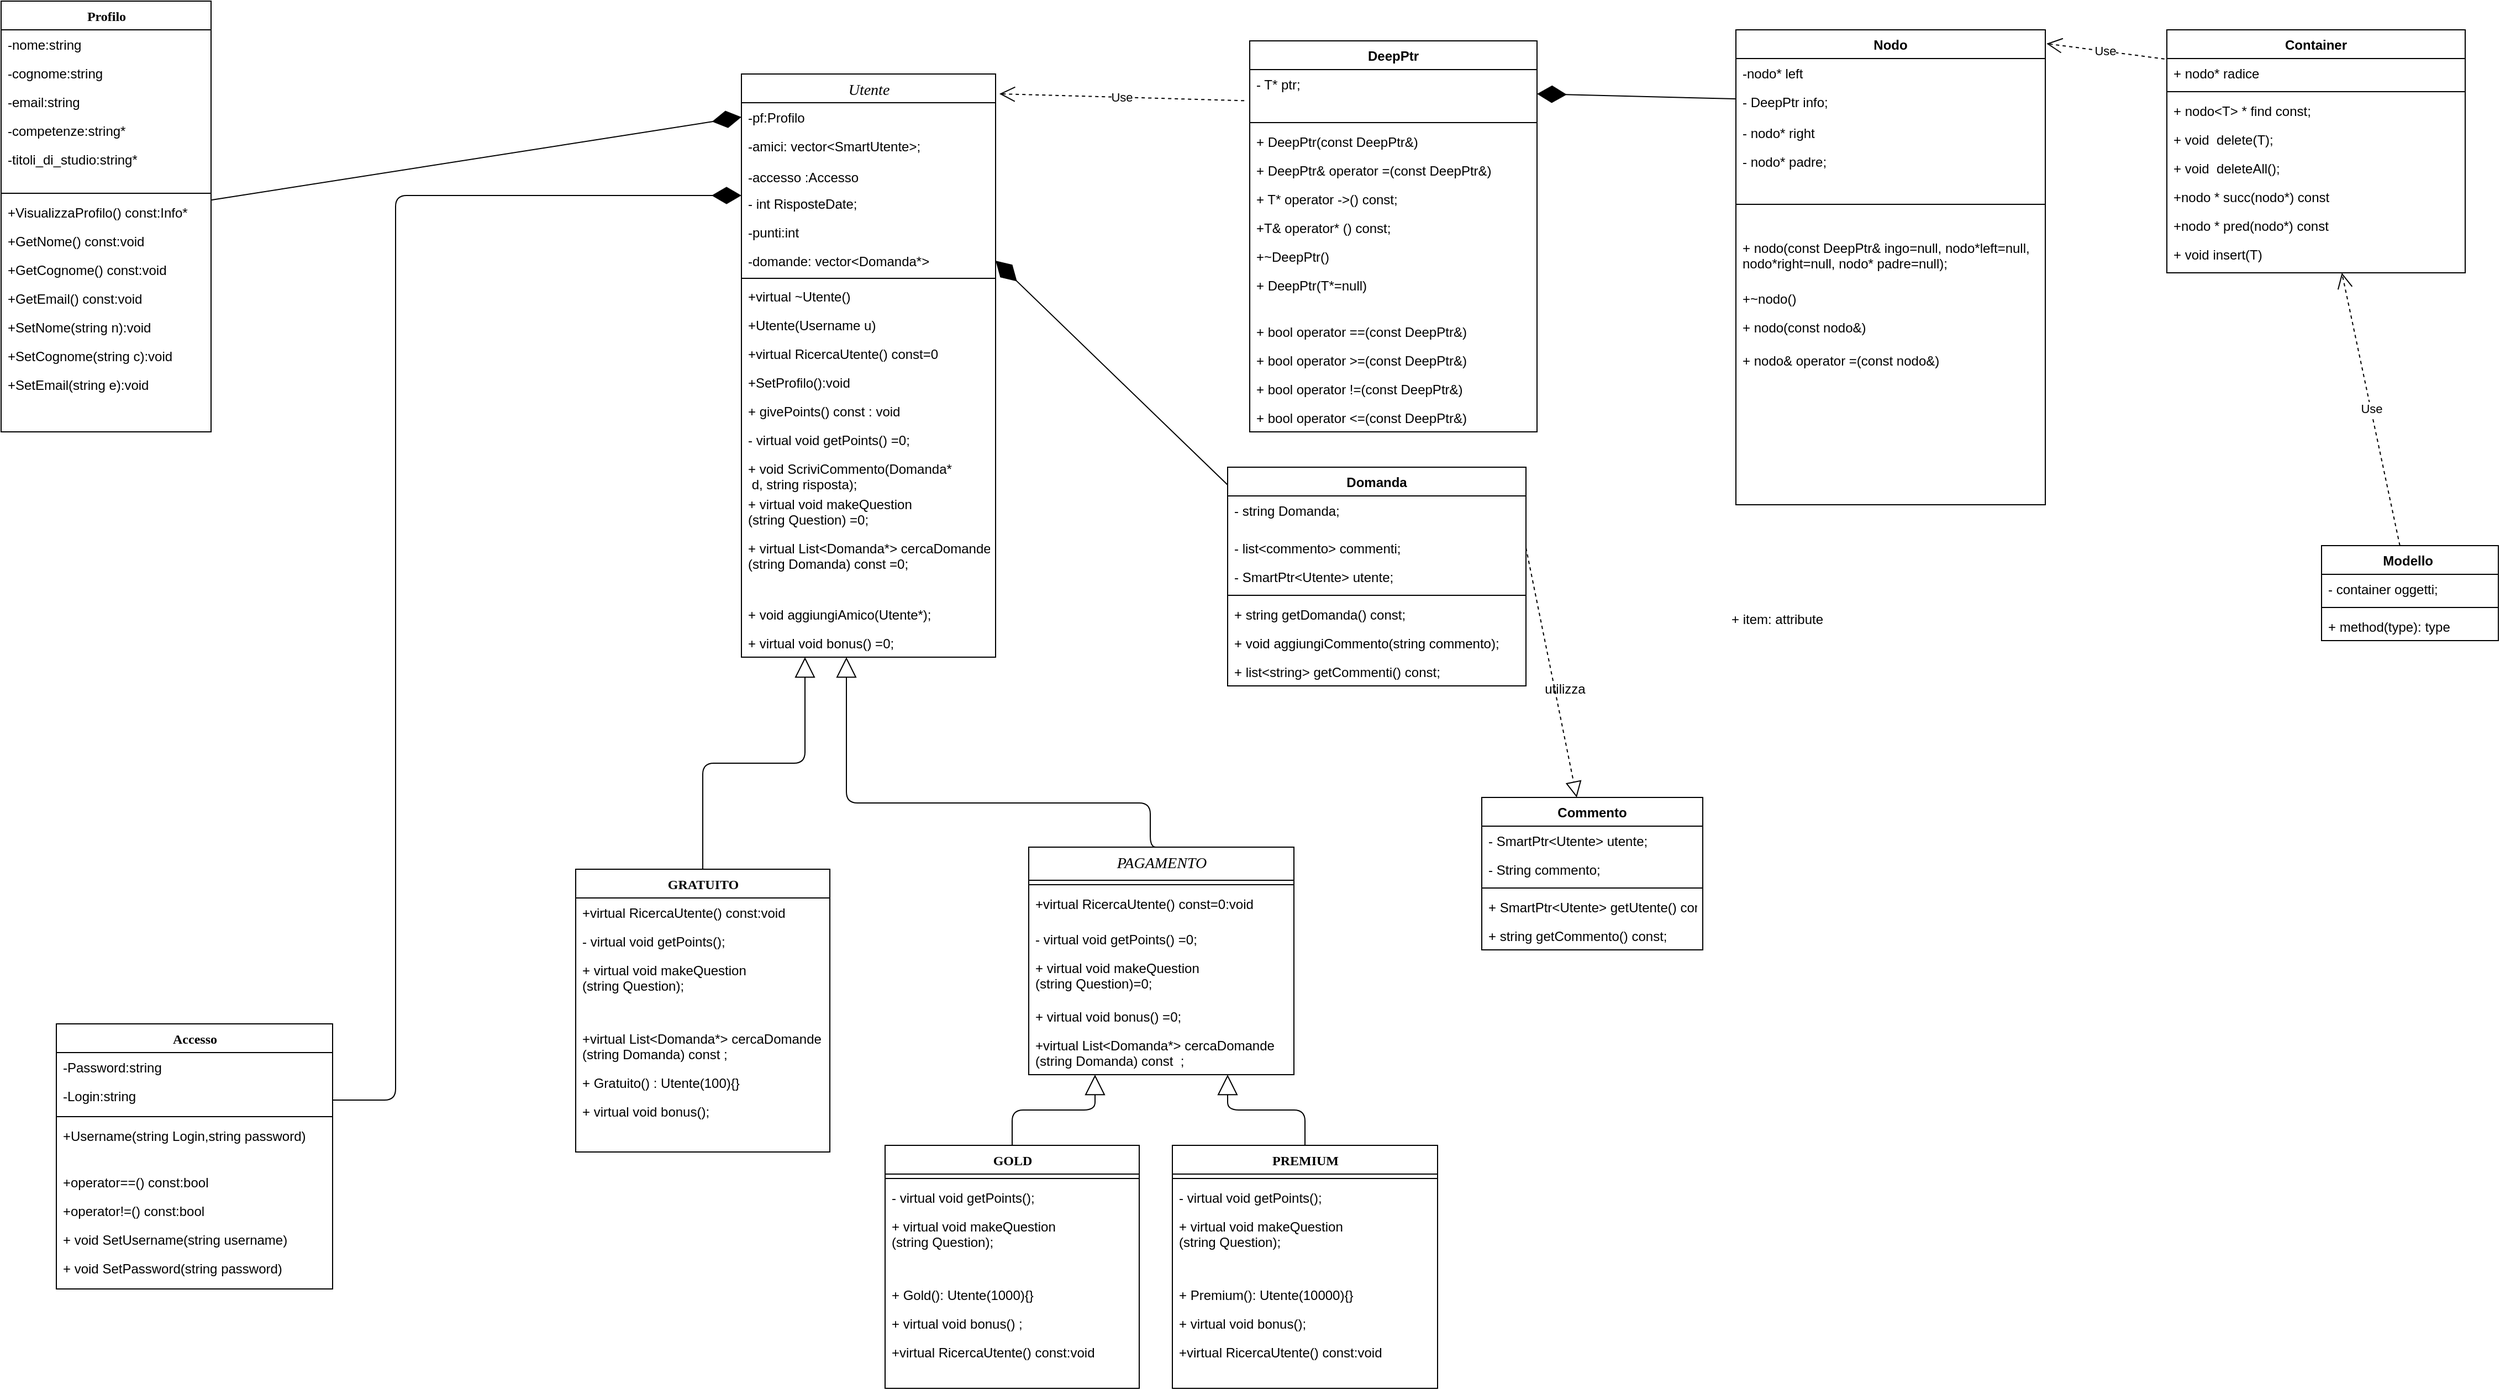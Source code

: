 <mxfile version="13.10.0" type="device"><diagram name="Page-1" id="9f46799a-70d6-7492-0946-bef42562c5a5"><mxGraphModel dx="2976" dy="1821" grid="1" gridSize="10" guides="1" tooltips="1" connect="1" arrows="1" fold="1" page="1" pageScale="1" pageWidth="1100" pageHeight="850" background="#ffffff" math="0" shadow="0"><root><mxCell id="0"/><mxCell id="1" parent="0"/><mxCell id="78961159f06e98e8-43" value="&lt;i style=&quot;font-weight: normal&quot;&gt;&lt;font style=&quot;font-size: 14px&quot;&gt;Utente&lt;/font&gt;&lt;/i&gt;" style="swimlane;html=1;fontStyle=1;align=center;verticalAlign=top;childLayout=stackLayout;horizontal=1;startSize=26;horizontalStack=0;resizeParent=1;resizeLast=0;collapsible=1;marginBottom=0;swimlaneFillColor=#ffffff;rounded=0;shadow=0;comic=0;labelBackgroundColor=none;strokeWidth=1;fillColor=none;fontFamily=Verdana;fontSize=12" parent="1" vertex="1"><mxGeometry x="440" y="50" width="230" height="528" as="geometry"><mxRectangle x="440" y="60" width="70" height="26" as="alternateBounds"/></mxGeometry></mxCell><mxCell id="78961159f06e98e8-44" value="-pf:Profilo" style="text;html=1;strokeColor=none;fillColor=none;align=left;verticalAlign=top;spacingLeft=4;spacingRight=4;whiteSpace=wrap;overflow=hidden;rotatable=0;points=[[0,0.5],[1,0.5]];portConstraint=eastwest;" parent="78961159f06e98e8-43" vertex="1"><mxGeometry y="26" width="230" height="26" as="geometry"/></mxCell><mxCell id="78961159f06e98e8-45" value="-amici: vector&amp;lt;SmartUtente&amp;gt;;" style="text;html=1;strokeColor=none;fillColor=none;align=left;verticalAlign=top;spacingLeft=4;spacingRight=4;whiteSpace=wrap;overflow=hidden;rotatable=0;points=[[0,0.5],[1,0.5]];portConstraint=eastwest;" parent="78961159f06e98e8-43" vertex="1"><mxGeometry y="52" width="230" height="28" as="geometry"/></mxCell><mxCell id="78961159f06e98e8-49" value="-accesso :Accesso" style="text;html=1;strokeColor=none;fillColor=none;align=left;verticalAlign=top;spacingLeft=4;spacingRight=4;whiteSpace=wrap;overflow=hidden;rotatable=0;points=[[0,0.5],[1,0.5]];portConstraint=eastwest;" parent="78961159f06e98e8-43" vertex="1"><mxGeometry y="80" width="230" height="24" as="geometry"/></mxCell><mxCell id="_XBUd3bwVFMLPnz5OPyf-1" value="- int RisposteDate;" style="text;strokeColor=none;fillColor=none;align=left;verticalAlign=top;spacingLeft=4;spacingRight=4;overflow=hidden;rotatable=0;points=[[0,0.5],[1,0.5]];portConstraint=eastwest;" vertex="1" parent="78961159f06e98e8-43"><mxGeometry y="104" width="230" height="26" as="geometry"/></mxCell><mxCell id="56yLz7SLn6J7k6yD0rm--25" value="-punti:int" style="text;html=1;strokeColor=none;fillColor=none;align=left;verticalAlign=top;spacingLeft=4;spacingRight=4;whiteSpace=wrap;overflow=hidden;rotatable=0;points=[[0,0.5],[1,0.5]];portConstraint=eastwest;" parent="78961159f06e98e8-43" vertex="1"><mxGeometry y="130" width="230" height="26" as="geometry"/></mxCell><mxCell id="56yLz7SLn6J7k6yD0rm--29" value="-domande: vector&lt;Domanda*&gt;" style="text;strokeColor=none;fillColor=none;align=left;verticalAlign=top;spacingLeft=4;spacingRight=4;overflow=hidden;rotatable=0;points=[[0,0.5],[1,0.5]];portConstraint=eastwest;" parent="78961159f06e98e8-43" vertex="1"><mxGeometry y="156" width="230" height="26" as="geometry"/></mxCell><mxCell id="78961159f06e98e8-51" value="" style="line;html=1;strokeWidth=1;fillColor=none;align=left;verticalAlign=middle;spacingTop=-1;spacingLeft=3;spacingRight=3;rotatable=0;labelPosition=right;points=[];portConstraint=eastwest;" parent="78961159f06e98e8-43" vertex="1"><mxGeometry y="182" width="230" height="6" as="geometry"/></mxCell><mxCell id="78961159f06e98e8-53" value="+virtual ~Utente()" style="text;html=1;strokeColor=none;fillColor=none;align=left;verticalAlign=top;spacingLeft=4;spacingRight=4;whiteSpace=wrap;overflow=hidden;rotatable=0;points=[[0,0.5],[1,0.5]];portConstraint=eastwest;" parent="78961159f06e98e8-43" vertex="1"><mxGeometry y="188" width="230" height="26" as="geometry"/></mxCell><mxCell id="78961159f06e98e8-52" value="+Utente(Username u)" style="text;html=1;strokeColor=none;fillColor=none;align=left;verticalAlign=top;spacingLeft=4;spacingRight=4;whiteSpace=wrap;overflow=hidden;rotatable=0;points=[[0,0.5],[1,0.5]];portConstraint=eastwest;" parent="78961159f06e98e8-43" vertex="1"><mxGeometry y="214" width="230" height="26" as="geometry"/></mxCell><mxCell id="v5UPgxC0R2REi918HXMx-52" value="+virtual RicercaUtente() const=0" style="text;html=1;strokeColor=none;fillColor=none;align=left;verticalAlign=top;spacingLeft=4;spacingRight=4;whiteSpace=wrap;overflow=hidden;rotatable=0;points=[[0,0.5],[1,0.5]];portConstraint=eastwest;" parent="78961159f06e98e8-43" vertex="1"><mxGeometry y="240" width="230" height="26" as="geometry"/></mxCell><mxCell id="mXq1C8fhPcUwfYQWxl5j-1" value="+SetProfilo():void" style="text;html=1;strokeColor=none;fillColor=none;align=left;verticalAlign=top;spacingLeft=4;spacingRight=4;whiteSpace=wrap;overflow=hidden;rotatable=0;points=[[0,0.5],[1,0.5]];portConstraint=eastwest;" parent="78961159f06e98e8-43" vertex="1"><mxGeometry y="266" width="230" height="26" as="geometry"/></mxCell><mxCell id="56yLz7SLn6J7k6yD0rm--30" value="+ givePoints() const : void" style="text;strokeColor=none;fillColor=none;align=left;verticalAlign=top;spacingLeft=4;spacingRight=4;overflow=hidden;rotatable=0;points=[[0,0.5],[1,0.5]];portConstraint=eastwest;" parent="78961159f06e98e8-43" vertex="1"><mxGeometry y="292" width="230" height="26" as="geometry"/></mxCell><mxCell id="56yLz7SLn6J7k6yD0rm--32" value="- virtual void getPoints() =0;" style="text;strokeColor=none;fillColor=none;align=left;verticalAlign=top;spacingLeft=4;spacingRight=4;overflow=hidden;rotatable=0;points=[[0,0.5],[1,0.5]];portConstraint=eastwest;" parent="78961159f06e98e8-43" vertex="1"><mxGeometry y="318" width="230" height="26" as="geometry"/></mxCell><mxCell id="56yLz7SLn6J7k6yD0rm--33" value="+ void ScriviCommento(Domanda*&#10; d, string risposta);" style="text;strokeColor=none;fillColor=none;align=left;verticalAlign=top;spacingLeft=4;spacingRight=4;overflow=hidden;rotatable=0;points=[[0,0.5],[1,0.5]];portConstraint=eastwest;" parent="78961159f06e98e8-43" vertex="1"><mxGeometry y="344" width="230" height="32" as="geometry"/></mxCell><mxCell id="56yLz7SLn6J7k6yD0rm--34" value="+ virtual void makeQuestion&#10;(string Question) =0;" style="text;strokeColor=none;fillColor=none;align=left;verticalAlign=top;spacingLeft=4;spacingRight=4;overflow=hidden;rotatable=0;points=[[0,0.5],[1,0.5]];portConstraint=eastwest;" parent="78961159f06e98e8-43" vertex="1"><mxGeometry y="376" width="230" height="40" as="geometry"/></mxCell><mxCell id="56yLz7SLn6J7k6yD0rm--35" value="+ virtual List&lt;Domanda*&gt; cercaDomande&#10;(string Domanda) const =0;" style="text;strokeColor=none;fillColor=none;align=left;verticalAlign=top;spacingLeft=4;spacingRight=4;overflow=hidden;rotatable=0;points=[[0,0.5],[1,0.5]];portConstraint=eastwest;" parent="78961159f06e98e8-43" vertex="1"><mxGeometry y="416" width="230" height="60" as="geometry"/></mxCell><mxCell id="56yLz7SLn6J7k6yD0rm--44" value="+ void aggiungiAmico(Utente*);" style="text;strokeColor=none;fillColor=none;align=left;verticalAlign=top;spacingLeft=4;spacingRight=4;overflow=hidden;rotatable=0;points=[[0,0.5],[1,0.5]];portConstraint=eastwest;" parent="78961159f06e98e8-43" vertex="1"><mxGeometry y="476" width="230" height="26" as="geometry"/></mxCell><mxCell id="GZk9eqUHCulOPam63cJb-39" value="+ virtual void bonus() =0;" style="text;strokeColor=none;fillColor=none;align=left;verticalAlign=top;spacingLeft=4;spacingRight=4;overflow=hidden;rotatable=0;points=[[0,0.5],[1,0.5]];portConstraint=eastwest;" parent="78961159f06e98e8-43" vertex="1"><mxGeometry y="502" width="230" height="26" as="geometry"/></mxCell><mxCell id="78961159f06e98e8-82" value="GRATUITO" style="swimlane;html=1;fontStyle=1;align=center;verticalAlign=top;childLayout=stackLayout;horizontal=1;startSize=26;horizontalStack=0;resizeParent=1;resizeLast=0;collapsible=1;marginBottom=0;swimlaneFillColor=#ffffff;rounded=0;shadow=0;comic=0;labelBackgroundColor=none;strokeWidth=1;fillColor=none;fontFamily=Verdana;fontSize=12" parent="1" vertex="1"><mxGeometry x="290" y="770" width="230" height="256" as="geometry"/></mxCell><mxCell id="v5UPgxC0R2REi918HXMx-55" value="+virtual RicercaUtente() const:void" style="text;html=1;strokeColor=none;fillColor=none;align=left;verticalAlign=top;spacingLeft=4;spacingRight=4;whiteSpace=wrap;overflow=hidden;rotatable=0;points=[[0,0.5],[1,0.5]];portConstraint=eastwest;" parent="78961159f06e98e8-82" vertex="1"><mxGeometry y="26" width="230" height="26" as="geometry"/></mxCell><mxCell id="56yLz7SLn6J7k6yD0rm--36" value="- virtual void getPoints();" style="text;strokeColor=none;fillColor=none;align=left;verticalAlign=top;spacingLeft=4;spacingRight=4;overflow=hidden;rotatable=0;points=[[0,0.5],[1,0.5]];portConstraint=eastwest;" parent="78961159f06e98e8-82" vertex="1"><mxGeometry y="52" width="230" height="26" as="geometry"/></mxCell><mxCell id="56yLz7SLn6J7k6yD0rm--37" value="+ virtual void makeQuestion&#10;(string Question);" style="text;strokeColor=none;fillColor=none;align=left;verticalAlign=top;spacingLeft=4;spacingRight=4;overflow=hidden;rotatable=0;points=[[0,0.5],[1,0.5]];portConstraint=eastwest;" parent="78961159f06e98e8-82" vertex="1"><mxGeometry y="78" width="230" height="62" as="geometry"/></mxCell><mxCell id="56yLz7SLn6J7k6yD0rm--38" value="+virtual List&lt;Domanda*&gt; cercaDomande&#10;(string Domanda) const ;" style="text;strokeColor=none;fillColor=none;align=left;verticalAlign=top;spacingLeft=4;spacingRight=4;overflow=hidden;rotatable=0;points=[[0,0.5],[1,0.5]];portConstraint=eastwest;" parent="78961159f06e98e8-82" vertex="1"><mxGeometry y="140" width="230" height="40" as="geometry"/></mxCell><mxCell id="56yLz7SLn6J7k6yD0rm--45" value="+ Gratuito() : Utente(100){}" style="text;strokeColor=none;fillColor=none;align=left;verticalAlign=top;spacingLeft=4;spacingRight=4;overflow=hidden;rotatable=0;points=[[0,0.5],[1,0.5]];portConstraint=eastwest;" parent="78961159f06e98e8-82" vertex="1"><mxGeometry y="180" width="230" height="26" as="geometry"/></mxCell><mxCell id="GZk9eqUHCulOPam63cJb-40" value="+ virtual void bonus();" style="text;strokeColor=none;fillColor=none;align=left;verticalAlign=top;spacingLeft=4;spacingRight=4;overflow=hidden;rotatable=0;points=[[0,0.5],[1,0.5]];portConstraint=eastwest;" parent="78961159f06e98e8-82" vertex="1"><mxGeometry y="206" width="230" height="26" as="geometry"/></mxCell><mxCell id="78961159f06e98e8-126" style="edgeStyle=orthogonalEdgeStyle;html=1;labelBackgroundColor=none;startFill=0;startSize=8;endArrow=block;endFill=0;endSize=16;fontFamily=Verdana;fontSize=12;exitX=0.5;exitY=0;exitDx=0;exitDy=0;" parent="1" source="78961159f06e98e8-108" target="78961159f06e98e8-43" edge="1"><mxGeometry relative="1" as="geometry"><Array as="points"><mxPoint x="810" y="710"/><mxPoint x="535" y="710"/></Array><mxPoint x="820" y="660" as="sourcePoint"/></mxGeometry></mxCell><mxCell id="78961159f06e98e8-108" value="&lt;span style=&quot;font-weight: normal&quot;&gt;&lt;i&gt;&lt;font style=&quot;font-size: 14px&quot;&gt;PAGAMENTO&lt;/font&gt;&lt;/i&gt;&lt;/span&gt;" style="swimlane;html=1;fontStyle=1;align=center;verticalAlign=top;childLayout=stackLayout;horizontal=1;startSize=30;horizontalStack=0;resizeParent=1;resizeLast=0;collapsible=1;marginBottom=0;swimlaneFillColor=#ffffff;rounded=0;shadow=0;comic=0;labelBackgroundColor=none;strokeWidth=1;fillColor=none;fontFamily=Verdana;fontSize=12" parent="1" vertex="1"><mxGeometry x="700" y="750" width="240" height="206" as="geometry"/></mxCell><mxCell id="78961159f06e98e8-116" value="" style="line;html=1;strokeWidth=1;fillColor=none;align=left;verticalAlign=middle;spacingTop=-1;spacingLeft=3;spacingRight=3;rotatable=0;labelPosition=right;points=[];portConstraint=eastwest;" parent="78961159f06e98e8-108" vertex="1"><mxGeometry y="30" width="240" height="8" as="geometry"/></mxCell><mxCell id="56yLz7SLn6J7k6yD0rm--50" value="+virtual RicercaUtente() const=0:void&amp;nbsp;" style="text;html=1;strokeColor=none;fillColor=none;align=left;verticalAlign=top;spacingLeft=4;spacingRight=4;whiteSpace=wrap;overflow=hidden;rotatable=0;points=[[0,0.5],[1,0.5]];portConstraint=eastwest;" parent="78961159f06e98e8-108" vertex="1"><mxGeometry y="38" width="240" height="32" as="geometry"/></mxCell><mxCell id="56yLz7SLn6J7k6yD0rm--51" value="- virtual void getPoints() =0;" style="text;strokeColor=none;fillColor=none;align=left;verticalAlign=top;spacingLeft=4;spacingRight=4;overflow=hidden;rotatable=0;points=[[0,0.5],[1,0.5]];portConstraint=eastwest;" parent="78961159f06e98e8-108" vertex="1"><mxGeometry y="70" width="240" height="26" as="geometry"/></mxCell><mxCell id="56yLz7SLn6J7k6yD0rm--52" value="+ virtual void makeQuestion&#10;(string Question)=0;" style="text;strokeColor=none;fillColor=none;align=left;verticalAlign=top;spacingLeft=4;spacingRight=4;overflow=hidden;rotatable=0;points=[[0,0.5],[1,0.5]];portConstraint=eastwest;" parent="78961159f06e98e8-108" vertex="1"><mxGeometry y="96" width="240" height="44" as="geometry"/></mxCell><mxCell id="GZk9eqUHCulOPam63cJb-41" value="+ virtual void bonus() =0;" style="text;strokeColor=none;fillColor=none;align=left;verticalAlign=top;spacingLeft=4;spacingRight=4;overflow=hidden;rotatable=0;points=[[0,0.5],[1,0.5]];portConstraint=eastwest;" parent="78961159f06e98e8-108" vertex="1"><mxGeometry y="140" width="240" height="26" as="geometry"/></mxCell><mxCell id="_XBUd3bwVFMLPnz5OPyf-2" value="+virtual List&lt;Domanda*&gt; cercaDomande&#10;(string Domanda) const  ;" style="text;strokeColor=none;fillColor=none;align=left;verticalAlign=top;spacingLeft=4;spacingRight=4;overflow=hidden;rotatable=0;points=[[0,0.5],[1,0.5]];portConstraint=eastwest;" vertex="1" parent="78961159f06e98e8-108"><mxGeometry y="166" width="240" height="40" as="geometry"/></mxCell><mxCell id="v5UPgxC0R2REi918HXMx-1" value="PREMIUM" style="swimlane;html=1;fontStyle=1;align=center;verticalAlign=top;childLayout=stackLayout;horizontal=1;startSize=26;horizontalStack=0;resizeParent=1;resizeLast=0;collapsible=1;marginBottom=0;swimlaneFillColor=#ffffff;rounded=0;shadow=0;comic=0;labelBackgroundColor=none;strokeWidth=1;fillColor=none;fontFamily=Verdana;fontSize=12" parent="1" vertex="1"><mxGeometry x="830" y="1020" width="240" height="220" as="geometry"/></mxCell><mxCell id="v5UPgxC0R2REi918HXMx-4" value="" style="line;html=1;strokeWidth=1;fillColor=none;align=left;verticalAlign=middle;spacingTop=-1;spacingLeft=3;spacingRight=3;rotatable=0;labelPosition=right;points=[];portConstraint=eastwest;" parent="v5UPgxC0R2REi918HXMx-1" vertex="1"><mxGeometry y="26" width="240" height="8" as="geometry"/></mxCell><mxCell id="56yLz7SLn6J7k6yD0rm--41" value="- virtual void getPoints();" style="text;strokeColor=none;fillColor=none;align=left;verticalAlign=top;spacingLeft=4;spacingRight=4;overflow=hidden;rotatable=0;points=[[0,0.5],[1,0.5]];portConstraint=eastwest;" parent="v5UPgxC0R2REi918HXMx-1" vertex="1"><mxGeometry y="34" width="240" height="26" as="geometry"/></mxCell><mxCell id="56yLz7SLn6J7k6yD0rm--43" value="+ virtual void makeQuestion&#10;(string Question);" style="text;strokeColor=none;fillColor=none;align=left;verticalAlign=top;spacingLeft=4;spacingRight=4;overflow=hidden;rotatable=0;points=[[0,0.5],[1,0.5]];portConstraint=eastwest;" parent="v5UPgxC0R2REi918HXMx-1" vertex="1"><mxGeometry y="60" width="240" height="62" as="geometry"/></mxCell><mxCell id="56yLz7SLn6J7k6yD0rm--47" value="+ Premium(): Utente(10000){}" style="text;strokeColor=none;fillColor=none;align=left;verticalAlign=top;spacingLeft=4;spacingRight=4;overflow=hidden;rotatable=0;points=[[0,0.5],[1,0.5]];portConstraint=eastwest;" parent="v5UPgxC0R2REi918HXMx-1" vertex="1"><mxGeometry y="122" width="240" height="26" as="geometry"/></mxCell><mxCell id="GZk9eqUHCulOPam63cJb-43" value="+ virtual void bonus();" style="text;strokeColor=none;fillColor=none;align=left;verticalAlign=top;spacingLeft=4;spacingRight=4;overflow=hidden;rotatable=0;points=[[0,0.5],[1,0.5]];portConstraint=eastwest;" parent="v5UPgxC0R2REi918HXMx-1" vertex="1"><mxGeometry y="148" width="240" height="26" as="geometry"/></mxCell><mxCell id="_XBUd3bwVFMLPnz5OPyf-20" value="+virtual RicercaUtente() const:void&amp;nbsp;" style="text;html=1;strokeColor=none;fillColor=none;align=left;verticalAlign=top;spacingLeft=4;spacingRight=4;whiteSpace=wrap;overflow=hidden;rotatable=0;points=[[0,0.5],[1,0.5]];portConstraint=eastwest;" vertex="1" parent="v5UPgxC0R2REi918HXMx-1"><mxGeometry y="174" width="240" height="32" as="geometry"/></mxCell><mxCell id="v5UPgxC0R2REi918HXMx-7" value="GOLD" style="swimlane;html=1;fontStyle=1;align=center;verticalAlign=top;childLayout=stackLayout;horizontal=1;startSize=26;horizontalStack=0;resizeParent=1;resizeLast=0;collapsible=1;marginBottom=0;swimlaneFillColor=#ffffff;rounded=0;shadow=0;comic=0;labelBackgroundColor=none;strokeWidth=1;fillColor=none;fontFamily=Verdana;fontSize=12" parent="1" vertex="1"><mxGeometry x="570" y="1020" width="230" height="220" as="geometry"/></mxCell><mxCell id="v5UPgxC0R2REi918HXMx-10" value="" style="line;html=1;strokeWidth=1;fillColor=none;align=left;verticalAlign=middle;spacingTop=-1;spacingLeft=3;spacingRight=3;rotatable=0;labelPosition=right;points=[];portConstraint=eastwest;" parent="v5UPgxC0R2REi918HXMx-7" vertex="1"><mxGeometry y="26" width="230" height="8" as="geometry"/></mxCell><mxCell id="56yLz7SLn6J7k6yD0rm--40" value="- virtual void getPoints();" style="text;strokeColor=none;fillColor=none;align=left;verticalAlign=top;spacingLeft=4;spacingRight=4;overflow=hidden;rotatable=0;points=[[0,0.5],[1,0.5]];portConstraint=eastwest;" parent="v5UPgxC0R2REi918HXMx-7" vertex="1"><mxGeometry y="34" width="230" height="26" as="geometry"/></mxCell><mxCell id="56yLz7SLn6J7k6yD0rm--42" value="+ virtual void makeQuestion&#10;(string Question);" style="text;strokeColor=none;fillColor=none;align=left;verticalAlign=top;spacingLeft=4;spacingRight=4;overflow=hidden;rotatable=0;points=[[0,0.5],[1,0.5]];portConstraint=eastwest;" parent="v5UPgxC0R2REi918HXMx-7" vertex="1"><mxGeometry y="60" width="230" height="62" as="geometry"/></mxCell><mxCell id="56yLz7SLn6J7k6yD0rm--46" value="+ Gold(): Utente(1000){}" style="text;strokeColor=none;fillColor=none;align=left;verticalAlign=top;spacingLeft=4;spacingRight=4;overflow=hidden;rotatable=0;points=[[0,0.5],[1,0.5]];portConstraint=eastwest;" parent="v5UPgxC0R2REi918HXMx-7" vertex="1"><mxGeometry y="122" width="230" height="26" as="geometry"/></mxCell><mxCell id="GZk9eqUHCulOPam63cJb-42" value="+ virtual void bonus() ;" style="text;strokeColor=none;fillColor=none;align=left;verticalAlign=top;spacingLeft=4;spacingRight=4;overflow=hidden;rotatable=0;points=[[0,0.5],[1,0.5]];portConstraint=eastwest;" parent="v5UPgxC0R2REi918HXMx-7" vertex="1"><mxGeometry y="148" width="230" height="26" as="geometry"/></mxCell><mxCell id="_XBUd3bwVFMLPnz5OPyf-19" value="+virtual RicercaUtente() const:void&amp;nbsp;" style="text;html=1;strokeColor=none;fillColor=none;align=left;verticalAlign=top;spacingLeft=4;spacingRight=4;whiteSpace=wrap;overflow=hidden;rotatable=0;points=[[0,0.5],[1,0.5]];portConstraint=eastwest;" vertex="1" parent="v5UPgxC0R2REi918HXMx-7"><mxGeometry y="174" width="230" height="32" as="geometry"/></mxCell><mxCell id="v5UPgxC0R2REi918HXMx-13" value="" style="endArrow=block;endSize=16;endFill=0;html=1;entryX=0.75;entryY=1;entryDx=0;entryDy=0;exitX=0.5;exitY=0;exitDx=0;exitDy=0;edgeStyle=orthogonalEdgeStyle;" parent="1" source="v5UPgxC0R2REi918HXMx-1" target="78961159f06e98e8-108" edge="1"><mxGeometry width="160" relative="1" as="geometry"><mxPoint x="580" y="670" as="sourcePoint"/><mxPoint x="740" y="670" as="targetPoint"/></mxGeometry></mxCell><mxCell id="v5UPgxC0R2REi918HXMx-14" value="" style="endArrow=block;endSize=16;endFill=0;html=1;exitX=0.5;exitY=0;exitDx=0;exitDy=0;entryX=0.25;entryY=1;entryDx=0;entryDy=0;edgeStyle=orthogonalEdgeStyle;" parent="1" source="v5UPgxC0R2REi918HXMx-7" target="78961159f06e98e8-108" edge="1"><mxGeometry width="160" relative="1" as="geometry"><mxPoint x="530" y="780" as="sourcePoint"/><mxPoint x="690" y="780" as="targetPoint"/></mxGeometry></mxCell><mxCell id="v5UPgxC0R2REi918HXMx-19" value="" style="endArrow=diamondThin;endFill=1;endSize=24;html=1;entryX=0;entryY=0.5;entryDx=0;entryDy=0;" parent="1" target="78961159f06e98e8-44" edge="1" source="v5UPgxC0R2REi918HXMx-34"><mxGeometry width="160" relative="1" as="geometry"><mxPoint x="20" y="99" as="sourcePoint"/><mxPoint x="420" y="100" as="targetPoint"/></mxGeometry></mxCell><mxCell id="v5UPgxC0R2REi918HXMx-20" value="Accesso" style="swimlane;html=1;fontStyle=1;align=center;verticalAlign=top;childLayout=stackLayout;horizontal=1;startSize=26;horizontalStack=0;resizeParent=1;resizeLast=0;collapsible=1;marginBottom=0;swimlaneFillColor=#ffffff;rounded=0;shadow=0;comic=0;labelBackgroundColor=none;strokeWidth=1;fillColor=none;fontFamily=Verdana;fontSize=12" parent="1" vertex="1"><mxGeometry x="-180" y="910" width="250" height="240" as="geometry"/></mxCell><mxCell id="GZk9eqUHCulOPam63cJb-35" value="-Password:string" style="text;strokeColor=none;fillColor=none;align=left;verticalAlign=top;spacingLeft=4;spacingRight=4;overflow=hidden;rotatable=0;points=[[0,0.5],[1,0.5]];portConstraint=eastwest;" parent="v5UPgxC0R2REi918HXMx-20" vertex="1"><mxGeometry y="26" width="250" height="26" as="geometry"/></mxCell><mxCell id="v5UPgxC0R2REi918HXMx-21" value="-Login:string" style="text;html=1;strokeColor=none;fillColor=none;align=left;verticalAlign=top;spacingLeft=4;spacingRight=4;whiteSpace=wrap;overflow=hidden;rotatable=0;points=[[0,0.5],[1,0.5]];portConstraint=eastwest;" parent="v5UPgxC0R2REi918HXMx-20" vertex="1"><mxGeometry y="52" width="250" height="28" as="geometry"/></mxCell><mxCell id="v5UPgxC0R2REi918HXMx-24" value="" style="line;html=1;strokeWidth=1;fillColor=none;align=left;verticalAlign=middle;spacingTop=-1;spacingLeft=3;spacingRight=3;rotatable=0;labelPosition=right;points=[];portConstraint=eastwest;" parent="v5UPgxC0R2REi918HXMx-20" vertex="1"><mxGeometry y="80" width="250" height="8" as="geometry"/></mxCell><mxCell id="v5UPgxC0R2REi918HXMx-25" value="+Username(string Login,string password)" style="text;html=1;strokeColor=none;fillColor=none;align=left;verticalAlign=top;spacingLeft=4;spacingRight=4;whiteSpace=wrap;overflow=hidden;rotatable=0;points=[[0,0.5],[1,0.5]];portConstraint=eastwest;" parent="v5UPgxC0R2REi918HXMx-20" vertex="1"><mxGeometry y="88" width="250" height="42" as="geometry"/></mxCell><mxCell id="sVwfXMxKjgZvQV13MR9O-2" value="+operator==() const:bool" style="text;html=1;strokeColor=none;fillColor=none;align=left;verticalAlign=top;spacingLeft=4;spacingRight=4;whiteSpace=wrap;overflow=hidden;rotatable=0;points=[[0,0.5],[1,0.5]];portConstraint=eastwest;" parent="v5UPgxC0R2REi918HXMx-20" vertex="1"><mxGeometry y="130" width="250" height="26" as="geometry"/></mxCell><mxCell id="sVwfXMxKjgZvQV13MR9O-3" value="+operator!=() const:bool" style="text;html=1;strokeColor=none;fillColor=none;align=left;verticalAlign=top;spacingLeft=4;spacingRight=4;whiteSpace=wrap;overflow=hidden;rotatable=0;points=[[0,0.5],[1,0.5]];portConstraint=eastwest;" parent="v5UPgxC0R2REi918HXMx-20" vertex="1"><mxGeometry y="156" width="250" height="26" as="geometry"/></mxCell><mxCell id="GZk9eqUHCulOPam63cJb-36" value="+ void SetUsername(string username)" style="text;strokeColor=none;fillColor=none;align=left;verticalAlign=top;spacingLeft=4;spacingRight=4;overflow=hidden;rotatable=0;points=[[0,0.5],[1,0.5]];portConstraint=eastwest;" parent="v5UPgxC0R2REi918HXMx-20" vertex="1"><mxGeometry y="182" width="250" height="26" as="geometry"/></mxCell><mxCell id="GZk9eqUHCulOPam63cJb-37" value="+ void SetPassword(string password)" style="text;strokeColor=none;fillColor=none;align=left;verticalAlign=top;spacingLeft=4;spacingRight=4;overflow=hidden;rotatable=0;points=[[0,0.5],[1,0.5]];portConstraint=eastwest;" parent="v5UPgxC0R2REi918HXMx-20" vertex="1"><mxGeometry y="208" width="250" height="26" as="geometry"/></mxCell><mxCell id="v5UPgxC0R2REi918HXMx-34" value="Profilo" style="swimlane;html=1;fontStyle=1;align=center;verticalAlign=top;childLayout=stackLayout;horizontal=1;startSize=26;horizontalStack=0;resizeParent=1;resizeLast=0;collapsible=1;marginBottom=0;swimlaneFillColor=#ffffff;rounded=0;shadow=0;comic=0;labelBackgroundColor=none;strokeWidth=1;fillColor=none;fontFamily=Verdana;fontSize=12" parent="1" vertex="1"><mxGeometry x="-230" y="-16" width="190" height="390" as="geometry"/></mxCell><mxCell id="v5UPgxC0R2REi918HXMx-43" value="-nome:string" style="text;html=1;strokeColor=none;fillColor=none;align=left;verticalAlign=top;spacingLeft=4;spacingRight=4;whiteSpace=wrap;overflow=hidden;rotatable=0;points=[[0,0.5],[1,0.5]];portConstraint=eastwest;" parent="v5UPgxC0R2REi918HXMx-34" vertex="1"><mxGeometry y="26" width="190" height="26" as="geometry"/></mxCell><mxCell id="v5UPgxC0R2REi918HXMx-59" value="-cognome:string" style="text;html=1;strokeColor=none;fillColor=none;align=left;verticalAlign=top;spacingLeft=4;spacingRight=4;whiteSpace=wrap;overflow=hidden;rotatable=0;points=[[0,0.5],[1,0.5]];portConstraint=eastwest;" parent="v5UPgxC0R2REi918HXMx-34" vertex="1"><mxGeometry y="52" width="190" height="26" as="geometry"/></mxCell><mxCell id="v5UPgxC0R2REi918HXMx-60" value="-email:string" style="text;html=1;strokeColor=none;fillColor=none;align=left;verticalAlign=top;spacingLeft=4;spacingRight=4;whiteSpace=wrap;overflow=hidden;rotatable=0;points=[[0,0.5],[1,0.5]];portConstraint=eastwest;" parent="v5UPgxC0R2REi918HXMx-34" vertex="1"><mxGeometry y="78" width="190" height="26" as="geometry"/></mxCell><mxCell id="v5UPgxC0R2REi918HXMx-71" value="-competenze:string*" style="text;html=1;strokeColor=none;fillColor=none;align=left;verticalAlign=top;spacingLeft=4;spacingRight=4;whiteSpace=wrap;overflow=hidden;rotatable=0;points=[[0,0.5],[1,0.5]];portConstraint=eastwest;" parent="v5UPgxC0R2REi918HXMx-34" vertex="1"><mxGeometry y="104" width="190" height="26" as="geometry"/></mxCell><mxCell id="v5UPgxC0R2REi918HXMx-61" value="-titoli_di_studio:string*" style="text;html=1;strokeColor=none;fillColor=none;align=left;verticalAlign=top;spacingLeft=4;spacingRight=4;whiteSpace=wrap;overflow=hidden;rotatable=0;points=[[0,0.5],[1,0.5]];portConstraint=eastwest;" parent="v5UPgxC0R2REi918HXMx-34" vertex="1"><mxGeometry y="130" width="190" height="40" as="geometry"/></mxCell><mxCell id="v5UPgxC0R2REi918HXMx-53" value="" style="line;html=1;strokeWidth=1;fillColor=none;align=left;verticalAlign=middle;spacingTop=-1;spacingLeft=3;spacingRight=3;rotatable=0;labelPosition=right;points=[];portConstraint=eastwest;" parent="v5UPgxC0R2REi918HXMx-34" vertex="1"><mxGeometry y="170" width="190" height="8" as="geometry"/></mxCell><mxCell id="v5UPgxC0R2REi918HXMx-51" value="+VisualizzaProfilo() const:Info*" style="text;html=1;strokeColor=none;fillColor=none;align=left;verticalAlign=top;spacingLeft=4;spacingRight=4;whiteSpace=wrap;overflow=hidden;rotatable=0;points=[[0,0.5],[1,0.5]];portConstraint=eastwest;" parent="v5UPgxC0R2REi918HXMx-34" vertex="1"><mxGeometry y="178" width="190" height="26" as="geometry"/></mxCell><mxCell id="v5UPgxC0R2REi918HXMx-65" value="+GetNome() const:void&amp;nbsp;" style="text;html=1;strokeColor=none;fillColor=none;align=left;verticalAlign=top;spacingLeft=4;spacingRight=4;whiteSpace=wrap;overflow=hidden;rotatable=0;points=[[0,0.5],[1,0.5]];portConstraint=eastwest;" parent="v5UPgxC0R2REi918HXMx-34" vertex="1"><mxGeometry y="204" width="190" height="26" as="geometry"/></mxCell><mxCell id="v5UPgxC0R2REi918HXMx-69" value="+GetCognome() const:void" style="text;html=1;strokeColor=none;fillColor=none;align=left;verticalAlign=top;spacingLeft=4;spacingRight=4;whiteSpace=wrap;overflow=hidden;rotatable=0;points=[[0,0.5],[1,0.5]];portConstraint=eastwest;" parent="v5UPgxC0R2REi918HXMx-34" vertex="1"><mxGeometry y="230" width="190" height="26" as="geometry"/></mxCell><mxCell id="v5UPgxC0R2REi918HXMx-70" value="+GetEmail() const:void" style="text;html=1;strokeColor=none;fillColor=none;align=left;verticalAlign=top;spacingLeft=4;spacingRight=4;whiteSpace=wrap;overflow=hidden;rotatable=0;points=[[0,0.5],[1,0.5]];portConstraint=eastwest;" parent="v5UPgxC0R2REi918HXMx-34" vertex="1"><mxGeometry y="256" width="190" height="26" as="geometry"/></mxCell><mxCell id="sVwfXMxKjgZvQV13MR9O-5" value="+SetNome(string n):void" style="text;html=1;strokeColor=none;fillColor=none;align=left;verticalAlign=top;spacingLeft=4;spacingRight=4;whiteSpace=wrap;overflow=hidden;rotatable=0;points=[[0,0.5],[1,0.5]];portConstraint=eastwest;" parent="v5UPgxC0R2REi918HXMx-34" vertex="1"><mxGeometry y="282" width="190" height="26" as="geometry"/></mxCell><mxCell id="sVwfXMxKjgZvQV13MR9O-6" value="+SetCognome(string c):void" style="text;html=1;strokeColor=none;fillColor=none;align=left;verticalAlign=top;spacingLeft=4;spacingRight=4;whiteSpace=wrap;overflow=hidden;rotatable=0;points=[[0,0.5],[1,0.5]];portConstraint=eastwest;" parent="v5UPgxC0R2REi918HXMx-34" vertex="1"><mxGeometry y="308" width="190" height="26" as="geometry"/></mxCell><mxCell id="sVwfXMxKjgZvQV13MR9O-7" value="+SetEmail(string e):void" style="text;html=1;strokeColor=none;fillColor=none;align=left;verticalAlign=top;spacingLeft=4;spacingRight=4;whiteSpace=wrap;overflow=hidden;rotatable=0;points=[[0,0.5],[1,0.5]];portConstraint=eastwest;" parent="v5UPgxC0R2REi918HXMx-34" vertex="1"><mxGeometry y="334" width="190" height="26" as="geometry"/></mxCell><mxCell id="mXq1C8fhPcUwfYQWxl5j-4" value="" style="endArrow=block;endSize=16;endFill=0;html=1;entryX=0.25;entryY=1;entryDx=0;entryDy=0;exitX=0.5;exitY=0;exitDx=0;exitDy=0;edgeStyle=orthogonalEdgeStyle;" parent="1" source="78961159f06e98e8-82" target="78961159f06e98e8-43" edge="1"><mxGeometry width="160" relative="1" as="geometry"><mxPoint x="280" y="420" as="sourcePoint"/><mxPoint x="440" y="420" as="targetPoint"/></mxGeometry></mxCell><mxCell id="56yLz7SLn6J7k6yD0rm--27" value="" style="endArrow=diamondThin;endFill=1;endSize=24;html=1;edgeStyle=orthogonalEdgeStyle;" parent="1" source="v5UPgxC0R2REi918HXMx-20" edge="1"><mxGeometry width="160" relative="1" as="geometry"><mxPoint x="31.94" y="717.038" as="sourcePoint"/><mxPoint x="440" y="160" as="targetPoint"/><Array as="points"><mxPoint x="127" y="979"/><mxPoint x="127" y="160"/></Array></mxGeometry></mxCell><mxCell id="GZk9eqUHCulOPam63cJb-1" value="DeepPtr" style="swimlane;fontStyle=1;align=center;verticalAlign=top;childLayout=stackLayout;horizontal=1;startSize=26;horizontalStack=0;resizeParent=1;resizeParentMax=0;resizeLast=0;collapsible=1;marginBottom=0;" parent="1" vertex="1"><mxGeometry x="900" y="20" width="260" height="354" as="geometry"/></mxCell><mxCell id="GZk9eqUHCulOPam63cJb-2" value="- T* ptr;" style="text;strokeColor=none;fillColor=none;align=left;verticalAlign=top;spacingLeft=4;spacingRight=4;overflow=hidden;rotatable=0;points=[[0,0.5],[1,0.5]];portConstraint=eastwest;" parent="GZk9eqUHCulOPam63cJb-1" vertex="1"><mxGeometry y="26" width="260" height="44" as="geometry"/></mxCell><mxCell id="GZk9eqUHCulOPam63cJb-3" value="" style="line;strokeWidth=1;fillColor=none;align=left;verticalAlign=middle;spacingTop=-1;spacingLeft=3;spacingRight=3;rotatable=0;labelPosition=right;points=[];portConstraint=eastwest;" parent="GZk9eqUHCulOPam63cJb-1" vertex="1"><mxGeometry y="70" width="260" height="8" as="geometry"/></mxCell><mxCell id="GZk9eqUHCulOPam63cJb-6" value="+ DeepPtr(const DeepPtr&amp;)" style="text;strokeColor=none;fillColor=none;align=left;verticalAlign=top;spacingLeft=4;spacingRight=4;overflow=hidden;rotatable=0;points=[[0,0.5],[1,0.5]];portConstraint=eastwest;" parent="GZk9eqUHCulOPam63cJb-1" vertex="1"><mxGeometry y="78" width="260" height="26" as="geometry"/></mxCell><mxCell id="GZk9eqUHCulOPam63cJb-7" value="+ DeepPtr&amp; operator =(const DeepPtr&amp;)" style="text;strokeColor=none;fillColor=none;align=left;verticalAlign=top;spacingLeft=4;spacingRight=4;overflow=hidden;rotatable=0;points=[[0,0.5],[1,0.5]];portConstraint=eastwest;" parent="GZk9eqUHCulOPam63cJb-1" vertex="1"><mxGeometry y="104" width="260" height="26" as="geometry"/></mxCell><mxCell id="GZk9eqUHCulOPam63cJb-8" value="+ T* operator -&gt;() const;" style="text;strokeColor=none;fillColor=none;align=left;verticalAlign=top;spacingLeft=4;spacingRight=4;overflow=hidden;rotatable=0;points=[[0,0.5],[1,0.5]];portConstraint=eastwest;" parent="GZk9eqUHCulOPam63cJb-1" vertex="1"><mxGeometry y="130" width="260" height="26" as="geometry"/></mxCell><mxCell id="GZk9eqUHCulOPam63cJb-9" value="+T&amp; operator* () const;" style="text;strokeColor=none;fillColor=none;align=left;verticalAlign=top;spacingLeft=4;spacingRight=4;overflow=hidden;rotatable=0;points=[[0,0.5],[1,0.5]];portConstraint=eastwest;" parent="GZk9eqUHCulOPam63cJb-1" vertex="1"><mxGeometry y="156" width="260" height="26" as="geometry"/></mxCell><mxCell id="GZk9eqUHCulOPam63cJb-10" value="+~DeepPtr()" style="text;strokeColor=none;fillColor=none;align=left;verticalAlign=top;spacingLeft=4;spacingRight=4;overflow=hidden;rotatable=0;points=[[0,0.5],[1,0.5]];portConstraint=eastwest;" parent="GZk9eqUHCulOPam63cJb-1" vertex="1"><mxGeometry y="182" width="260" height="26" as="geometry"/></mxCell><mxCell id="GZk9eqUHCulOPam63cJb-4" value="+ DeepPtr(T*=null)" style="text;strokeColor=none;fillColor=none;align=left;verticalAlign=top;spacingLeft=4;spacingRight=4;overflow=hidden;rotatable=0;points=[[0,0.5],[1,0.5]];portConstraint=eastwest;" parent="GZk9eqUHCulOPam63cJb-1" vertex="1"><mxGeometry y="208" width="260" height="42" as="geometry"/></mxCell><mxCell id="GZk9eqUHCulOPam63cJb-30" value="+ bool operator ==(const DeepPtr&amp;) " style="text;strokeColor=none;fillColor=none;align=left;verticalAlign=top;spacingLeft=4;spacingRight=4;overflow=hidden;rotatable=0;points=[[0,0.5],[1,0.5]];portConstraint=eastwest;" parent="GZk9eqUHCulOPam63cJb-1" vertex="1"><mxGeometry y="250" width="260" height="26" as="geometry"/></mxCell><mxCell id="GZk9eqUHCulOPam63cJb-31" value="+ bool operator &gt;=(const DeepPtr&amp;) " style="text;strokeColor=none;fillColor=none;align=left;verticalAlign=top;spacingLeft=4;spacingRight=4;overflow=hidden;rotatable=0;points=[[0,0.5],[1,0.5]];portConstraint=eastwest;" parent="GZk9eqUHCulOPam63cJb-1" vertex="1"><mxGeometry y="276" width="260" height="26" as="geometry"/></mxCell><mxCell id="GZk9eqUHCulOPam63cJb-29" value="+ bool operator !=(const DeepPtr&amp;) " style="text;strokeColor=none;fillColor=none;align=left;verticalAlign=top;spacingLeft=4;spacingRight=4;overflow=hidden;rotatable=0;points=[[0,0.5],[1,0.5]];portConstraint=eastwest;" parent="GZk9eqUHCulOPam63cJb-1" vertex="1"><mxGeometry y="302" width="260" height="26" as="geometry"/></mxCell><mxCell id="GZk9eqUHCulOPam63cJb-32" value="+ bool operator &lt;=(const DeepPtr&amp;) " style="text;strokeColor=none;fillColor=none;align=left;verticalAlign=top;spacingLeft=4;spacingRight=4;overflow=hidden;rotatable=0;points=[[0,0.5],[1,0.5]];portConstraint=eastwest;" parent="GZk9eqUHCulOPam63cJb-1" vertex="1"><mxGeometry y="328" width="260" height="26" as="geometry"/></mxCell><mxCell id="GZk9eqUHCulOPam63cJb-5" value="Use" style="endArrow=open;endSize=12;dashed=1;html=1;entryX=1.015;entryY=0.034;entryDx=0;entryDy=0;entryPerimeter=0;exitX=-0.019;exitY=0.153;exitDx=0;exitDy=0;exitPerimeter=0;" parent="1" source="GZk9eqUHCulOPam63cJb-1" target="78961159f06e98e8-43" edge="1"><mxGeometry width="160" relative="1" as="geometry"><mxPoint x="880" y="300" as="sourcePoint"/><mxPoint x="1040" y="300" as="targetPoint"/></mxGeometry></mxCell><mxCell id="GZk9eqUHCulOPam63cJb-11" value="Nodo" style="swimlane;fontStyle=1;align=center;verticalAlign=top;childLayout=stackLayout;horizontal=1;startSize=26;horizontalStack=0;resizeParent=1;resizeParentMax=0;resizeLast=0;collapsible=1;marginBottom=0;" parent="1" vertex="1"><mxGeometry x="1340" y="10" width="280" height="430" as="geometry"/></mxCell><mxCell id="GZk9eqUHCulOPam63cJb-16" value="-nodo* left" style="text;strokeColor=none;fillColor=none;align=left;verticalAlign=top;spacingLeft=4;spacingRight=4;overflow=hidden;rotatable=0;points=[[0,0.5],[1,0.5]];portConstraint=eastwest;" parent="GZk9eqUHCulOPam63cJb-11" vertex="1"><mxGeometry y="26" width="280" height="26" as="geometry"/></mxCell><mxCell id="GZk9eqUHCulOPam63cJb-12" value="- DeepPtr info;" style="text;strokeColor=none;fillColor=none;align=left;verticalAlign=top;spacingLeft=4;spacingRight=4;overflow=hidden;rotatable=0;points=[[0,0.5],[1,0.5]];portConstraint=eastwest;" parent="GZk9eqUHCulOPam63cJb-11" vertex="1"><mxGeometry y="52" width="280" height="28" as="geometry"/></mxCell><mxCell id="GZk9eqUHCulOPam63cJb-18" value="- nodo* right" style="text;strokeColor=none;fillColor=none;align=left;verticalAlign=top;spacingLeft=4;spacingRight=4;overflow=hidden;rotatable=0;points=[[0,0.5],[1,0.5]];portConstraint=eastwest;" parent="GZk9eqUHCulOPam63cJb-11" vertex="1"><mxGeometry y="80" width="280" height="26" as="geometry"/></mxCell><mxCell id="GZk9eqUHCulOPam63cJb-20" value="- nodo* padre;" style="text;strokeColor=none;fillColor=none;align=left;verticalAlign=top;spacingLeft=4;spacingRight=4;overflow=hidden;rotatable=0;points=[[0,0.5],[1,0.5]];portConstraint=eastwest;" parent="GZk9eqUHCulOPam63cJb-11" vertex="1"><mxGeometry y="106" width="280" height="26" as="geometry"/></mxCell><mxCell id="GZk9eqUHCulOPam63cJb-13" value="" style="line;strokeWidth=1;fillColor=none;align=left;verticalAlign=middle;spacingTop=-1;spacingLeft=3;spacingRight=3;rotatable=0;labelPosition=right;points=[];portConstraint=eastwest;" parent="GZk9eqUHCulOPam63cJb-11" vertex="1"><mxGeometry y="132" width="280" height="52" as="geometry"/></mxCell><mxCell id="GZk9eqUHCulOPam63cJb-14" value="+ nodo(const DeepPtr&amp; ingo=null, nodo*left=null,&#10;nodo*right=null, nodo* padre=null);" style="text;strokeColor=none;fillColor=none;align=left;verticalAlign=top;spacingLeft=4;spacingRight=4;overflow=hidden;rotatable=0;points=[[0,0.5],[1,0.5]];portConstraint=eastwest;" parent="GZk9eqUHCulOPam63cJb-11" vertex="1"><mxGeometry y="184" width="280" height="46" as="geometry"/></mxCell><mxCell id="GZk9eqUHCulOPam63cJb-24" value="+~nodo()" style="text;strokeColor=none;fillColor=none;align=left;verticalAlign=top;spacingLeft=4;spacingRight=4;overflow=hidden;rotatable=0;points=[[0,0.5],[1,0.5]];portConstraint=eastwest;" parent="GZk9eqUHCulOPam63cJb-11" vertex="1"><mxGeometry y="230" width="280" height="26" as="geometry"/></mxCell><mxCell id="GZk9eqUHCulOPam63cJb-21" value="+ nodo(const nodo&amp;)" style="text;strokeColor=none;fillColor=none;align=left;verticalAlign=top;spacingLeft=4;spacingRight=4;overflow=hidden;rotatable=0;points=[[0,0.5],[1,0.5]];portConstraint=eastwest;" parent="GZk9eqUHCulOPam63cJb-11" vertex="1"><mxGeometry y="256" width="280" height="30" as="geometry"/></mxCell><mxCell id="GZk9eqUHCulOPam63cJb-23" value="+ nodo&amp; operator =(const nodo&amp;)" style="text;strokeColor=none;fillColor=none;align=left;verticalAlign=top;spacingLeft=4;spacingRight=4;overflow=hidden;rotatable=0;points=[[0,0.5],[1,0.5]];portConstraint=eastwest;" parent="GZk9eqUHCulOPam63cJb-11" vertex="1"><mxGeometry y="286" width="280" height="144" as="geometry"/></mxCell><mxCell id="GZk9eqUHCulOPam63cJb-15" value="+ item: attribute" style="text;strokeColor=none;fillColor=none;align=left;verticalAlign=top;spacingLeft=4;spacingRight=4;overflow=hidden;rotatable=0;points=[[0,0.5],[1,0.5]];portConstraint=eastwest;" parent="1" vertex="1"><mxGeometry x="1330" y="530" width="100" height="26" as="geometry"/></mxCell><mxCell id="GZk9eqUHCulOPam63cJb-17" value="" style="endArrow=diamondThin;endFill=1;endSize=24;html=1;entryX=1;entryY=0.5;entryDx=0;entryDy=0;" parent="1" source="GZk9eqUHCulOPam63cJb-12" target="GZk9eqUHCulOPam63cJb-2" edge="1"><mxGeometry width="160" relative="1" as="geometry"><mxPoint x="1140" y="370" as="sourcePoint"/><mxPoint x="1300" y="370" as="targetPoint"/></mxGeometry></mxCell><mxCell id="GZk9eqUHCulOPam63cJb-25" value="Container" style="swimlane;fontStyle=1;align=center;verticalAlign=top;childLayout=stackLayout;horizontal=1;startSize=26;horizontalStack=0;resizeParent=1;resizeParentMax=0;resizeLast=0;collapsible=1;marginBottom=0;" parent="1" vertex="1"><mxGeometry x="1730" y="10" width="270" height="220" as="geometry"/></mxCell><mxCell id="GZk9eqUHCulOPam63cJb-26" value="+ nodo* radice" style="text;strokeColor=none;fillColor=none;align=left;verticalAlign=top;spacingLeft=4;spacingRight=4;overflow=hidden;rotatable=0;points=[[0,0.5],[1,0.5]];portConstraint=eastwest;" parent="GZk9eqUHCulOPam63cJb-25" vertex="1"><mxGeometry y="26" width="270" height="26" as="geometry"/></mxCell><mxCell id="GZk9eqUHCulOPam63cJb-27" value="" style="line;strokeWidth=1;fillColor=none;align=left;verticalAlign=middle;spacingTop=-1;spacingLeft=3;spacingRight=3;rotatable=0;labelPosition=right;points=[];portConstraint=eastwest;" parent="GZk9eqUHCulOPam63cJb-25" vertex="1"><mxGeometry y="52" width="270" height="8" as="geometry"/></mxCell><mxCell id="_XBUd3bwVFMLPnz5OPyf-22" value="+ nodo&lt;T&gt; * find const;" style="text;strokeColor=none;fillColor=none;align=left;verticalAlign=top;spacingLeft=4;spacingRight=4;overflow=hidden;rotatable=0;points=[[0,0.5],[1,0.5]];portConstraint=eastwest;" vertex="1" parent="GZk9eqUHCulOPam63cJb-25"><mxGeometry y="60" width="270" height="26" as="geometry"/></mxCell><mxCell id="_XBUd3bwVFMLPnz5OPyf-24" value="+ void  delete(T);" style="text;strokeColor=none;fillColor=none;align=left;verticalAlign=top;spacingLeft=4;spacingRight=4;overflow=hidden;rotatable=0;points=[[0,0.5],[1,0.5]];portConstraint=eastwest;" vertex="1" parent="GZk9eqUHCulOPam63cJb-25"><mxGeometry y="86" width="270" height="26" as="geometry"/></mxCell><mxCell id="_XBUd3bwVFMLPnz5OPyf-25" value="+ void  deleteAll();" style="text;strokeColor=none;fillColor=none;align=left;verticalAlign=top;spacingLeft=4;spacingRight=4;overflow=hidden;rotatable=0;points=[[0,0.5],[1,0.5]];portConstraint=eastwest;" vertex="1" parent="GZk9eqUHCulOPam63cJb-25"><mxGeometry y="112" width="270" height="26" as="geometry"/></mxCell><mxCell id="_XBUd3bwVFMLPnz5OPyf-27" value="+nodo * succ(nodo*) const" style="text;strokeColor=none;fillColor=none;align=left;verticalAlign=top;spacingLeft=4;spacingRight=4;overflow=hidden;rotatable=0;points=[[0,0.5],[1,0.5]];portConstraint=eastwest;" vertex="1" parent="GZk9eqUHCulOPam63cJb-25"><mxGeometry y="138" width="270" height="26" as="geometry"/></mxCell><mxCell id="_XBUd3bwVFMLPnz5OPyf-26" value="+nodo * pred(nodo*) const" style="text;strokeColor=none;fillColor=none;align=left;verticalAlign=top;spacingLeft=4;spacingRight=4;overflow=hidden;rotatable=0;points=[[0,0.5],[1,0.5]];portConstraint=eastwest;" vertex="1" parent="GZk9eqUHCulOPam63cJb-25"><mxGeometry y="164" width="270" height="26" as="geometry"/></mxCell><mxCell id="GZk9eqUHCulOPam63cJb-28" value="+ void insert(T)" style="text;strokeColor=none;fillColor=none;align=left;verticalAlign=top;spacingLeft=4;spacingRight=4;overflow=hidden;rotatable=0;points=[[0,0.5],[1,0.5]];portConstraint=eastwest;" parent="GZk9eqUHCulOPam63cJb-25" vertex="1"><mxGeometry y="190" width="270" height="30" as="geometry"/></mxCell><mxCell id="_XBUd3bwVFMLPnz5OPyf-3" value="Domanda" style="swimlane;fontStyle=1;align=center;verticalAlign=top;childLayout=stackLayout;horizontal=1;startSize=26;horizontalStack=0;resizeParent=1;resizeParentMax=0;resizeLast=0;collapsible=1;marginBottom=0;" vertex="1" parent="1"><mxGeometry x="880" y="406" width="270" height="198" as="geometry"/></mxCell><mxCell id="_XBUd3bwVFMLPnz5OPyf-4" value="- string Domanda;&#10;" style="text;strokeColor=none;fillColor=none;align=left;verticalAlign=top;spacingLeft=4;spacingRight=4;overflow=hidden;rotatable=0;points=[[0,0.5],[1,0.5]];portConstraint=eastwest;" vertex="1" parent="_XBUd3bwVFMLPnz5OPyf-3"><mxGeometry y="26" width="270" height="34" as="geometry"/></mxCell><mxCell id="_XBUd3bwVFMLPnz5OPyf-7" value="- list&lt;commento&gt; commenti;" style="text;strokeColor=none;fillColor=none;align=left;verticalAlign=top;spacingLeft=4;spacingRight=4;overflow=hidden;rotatable=0;points=[[0,0.5],[1,0.5]];portConstraint=eastwest;" vertex="1" parent="_XBUd3bwVFMLPnz5OPyf-3"><mxGeometry y="60" width="270" height="26" as="geometry"/></mxCell><mxCell id="_XBUd3bwVFMLPnz5OPyf-29" value="- SmartPtr&lt;Utente&gt; utente;" style="text;strokeColor=none;fillColor=none;align=left;verticalAlign=top;spacingLeft=4;spacingRight=4;overflow=hidden;rotatable=0;points=[[0,0.5],[1,0.5]];portConstraint=eastwest;" vertex="1" parent="_XBUd3bwVFMLPnz5OPyf-3"><mxGeometry y="86" width="270" height="26" as="geometry"/></mxCell><mxCell id="_XBUd3bwVFMLPnz5OPyf-5" value="" style="line;strokeWidth=1;fillColor=none;align=left;verticalAlign=middle;spacingTop=-1;spacingLeft=3;spacingRight=3;rotatable=0;labelPosition=right;points=[];portConstraint=eastwest;" vertex="1" parent="_XBUd3bwVFMLPnz5OPyf-3"><mxGeometry y="112" width="270" height="8" as="geometry"/></mxCell><mxCell id="_XBUd3bwVFMLPnz5OPyf-6" value="+ string getDomanda() const;" style="text;strokeColor=none;fillColor=none;align=left;verticalAlign=top;spacingLeft=4;spacingRight=4;overflow=hidden;rotatable=0;points=[[0,0.5],[1,0.5]];portConstraint=eastwest;" vertex="1" parent="_XBUd3bwVFMLPnz5OPyf-3"><mxGeometry y="120" width="270" height="26" as="geometry"/></mxCell><mxCell id="_XBUd3bwVFMLPnz5OPyf-9" value="+ void aggiungiCommento(string commento);" style="text;strokeColor=none;fillColor=none;align=left;verticalAlign=top;spacingLeft=4;spacingRight=4;overflow=hidden;rotatable=0;points=[[0,0.5],[1,0.5]];portConstraint=eastwest;" vertex="1" parent="_XBUd3bwVFMLPnz5OPyf-3"><mxGeometry y="146" width="270" height="26" as="geometry"/></mxCell><mxCell id="_XBUd3bwVFMLPnz5OPyf-8" value="+ list&lt;string&gt; getCommenti() const;" style="text;strokeColor=none;fillColor=none;align=left;verticalAlign=top;spacingLeft=4;spacingRight=4;overflow=hidden;rotatable=0;points=[[0,0.5],[1,0.5]];portConstraint=eastwest;" vertex="1" parent="_XBUd3bwVFMLPnz5OPyf-3"><mxGeometry y="172" width="270" height="26" as="geometry"/></mxCell><mxCell id="_XBUd3bwVFMLPnz5OPyf-10" value="" style="endArrow=diamondThin;endFill=1;endSize=24;html=1;exitX=0;exitY=0.081;exitDx=0;exitDy=0;exitPerimeter=0;entryX=1;entryY=0.5;entryDx=0;entryDy=0;" edge="1" parent="1" source="_XBUd3bwVFMLPnz5OPyf-3" target="56yLz7SLn6J7k6yD0rm--29"><mxGeometry width="160" relative="1" as="geometry"><mxPoint x="680" y="280" as="sourcePoint"/><mxPoint x="840" y="280" as="targetPoint"/></mxGeometry></mxCell><mxCell id="_XBUd3bwVFMLPnz5OPyf-11" value="Commento" style="swimlane;fontStyle=1;align=center;verticalAlign=top;childLayout=stackLayout;horizontal=1;startSize=26;horizontalStack=0;resizeParent=1;resizeParentMax=0;resizeLast=0;collapsible=1;marginBottom=0;" vertex="1" parent="1"><mxGeometry x="1110" y="705" width="200" height="138" as="geometry"/></mxCell><mxCell id="_XBUd3bwVFMLPnz5OPyf-15" value="- SmartPtr&lt;Utente&gt; utente;" style="text;strokeColor=none;fillColor=none;align=left;verticalAlign=top;spacingLeft=4;spacingRight=4;overflow=hidden;rotatable=0;points=[[0,0.5],[1,0.5]];portConstraint=eastwest;" vertex="1" parent="_XBUd3bwVFMLPnz5OPyf-11"><mxGeometry y="26" width="200" height="26" as="geometry"/></mxCell><mxCell id="_XBUd3bwVFMLPnz5OPyf-12" value="- String commento;" style="text;strokeColor=none;fillColor=none;align=left;verticalAlign=top;spacingLeft=4;spacingRight=4;overflow=hidden;rotatable=0;points=[[0,0.5],[1,0.5]];portConstraint=eastwest;" vertex="1" parent="_XBUd3bwVFMLPnz5OPyf-11"><mxGeometry y="52" width="200" height="26" as="geometry"/></mxCell><mxCell id="_XBUd3bwVFMLPnz5OPyf-13" value="" style="line;strokeWidth=1;fillColor=none;align=left;verticalAlign=middle;spacingTop=-1;spacingLeft=3;spacingRight=3;rotatable=0;labelPosition=right;points=[];portConstraint=eastwest;" vertex="1" parent="_XBUd3bwVFMLPnz5OPyf-11"><mxGeometry y="78" width="200" height="8" as="geometry"/></mxCell><mxCell id="_XBUd3bwVFMLPnz5OPyf-16" value="+ SmartPtr&lt;Utente&gt; getUtente() const;" style="text;strokeColor=none;fillColor=none;align=left;verticalAlign=top;spacingLeft=4;spacingRight=4;overflow=hidden;rotatable=0;points=[[0,0.5],[1,0.5]];portConstraint=eastwest;" vertex="1" parent="_XBUd3bwVFMLPnz5OPyf-11"><mxGeometry y="86" width="200" height="26" as="geometry"/></mxCell><mxCell id="_XBUd3bwVFMLPnz5OPyf-14" value="+ string getCommento() const;" style="text;strokeColor=none;fillColor=none;align=left;verticalAlign=top;spacingLeft=4;spacingRight=4;overflow=hidden;rotatable=0;points=[[0,0.5],[1,0.5]];portConstraint=eastwest;" vertex="1" parent="_XBUd3bwVFMLPnz5OPyf-11"><mxGeometry y="112" width="200" height="26" as="geometry"/></mxCell><mxCell id="_XBUd3bwVFMLPnz5OPyf-17" value="" style="endArrow=block;dashed=1;endFill=0;endSize=12;html=1;exitX=1;exitY=0.5;exitDx=0;exitDy=0;" edge="1" parent="1" source="_XBUd3bwVFMLPnz5OPyf-7" target="_XBUd3bwVFMLPnz5OPyf-11"><mxGeometry width="160" relative="1" as="geometry"><mxPoint x="1180" y="610" as="sourcePoint"/><mxPoint x="1193" y="700" as="targetPoint"/></mxGeometry></mxCell><mxCell id="_XBUd3bwVFMLPnz5OPyf-18" value="utilizza" style="text;html=1;align=center;verticalAlign=middle;resizable=0;points=[];autosize=1;" vertex="1" parent="1"><mxGeometry x="1160" y="597" width="50" height="20" as="geometry"/></mxCell><mxCell id="_XBUd3bwVFMLPnz5OPyf-21" value="Use" style="endArrow=open;endSize=12;dashed=1;html=1;exitX=-0.008;exitY=0.12;exitDx=0;exitDy=0;exitPerimeter=0;entryX=1.004;entryY=0.029;entryDx=0;entryDy=0;entryPerimeter=0;" edge="1" parent="1" source="GZk9eqUHCulOPam63cJb-25" target="GZk9eqUHCulOPam63cJb-11"><mxGeometry width="160" relative="1" as="geometry"><mxPoint x="1770" y="160" as="sourcePoint"/><mxPoint x="1930" y="160" as="targetPoint"/></mxGeometry></mxCell><mxCell id="_XBUd3bwVFMLPnz5OPyf-34" value="Modello " style="swimlane;fontStyle=1;align=center;verticalAlign=top;childLayout=stackLayout;horizontal=1;startSize=26;horizontalStack=0;resizeParent=1;resizeParentMax=0;resizeLast=0;collapsible=1;marginBottom=0;" vertex="1" parent="1"><mxGeometry x="1870" y="477" width="160" height="86" as="geometry"/></mxCell><mxCell id="_XBUd3bwVFMLPnz5OPyf-35" value="- container oggetti;" style="text;strokeColor=none;fillColor=none;align=left;verticalAlign=top;spacingLeft=4;spacingRight=4;overflow=hidden;rotatable=0;points=[[0,0.5],[1,0.5]];portConstraint=eastwest;" vertex="1" parent="_XBUd3bwVFMLPnz5OPyf-34"><mxGeometry y="26" width="160" height="26" as="geometry"/></mxCell><mxCell id="_XBUd3bwVFMLPnz5OPyf-36" value="" style="line;strokeWidth=1;fillColor=none;align=left;verticalAlign=middle;spacingTop=-1;spacingLeft=3;spacingRight=3;rotatable=0;labelPosition=right;points=[];portConstraint=eastwest;" vertex="1" parent="_XBUd3bwVFMLPnz5OPyf-34"><mxGeometry y="52" width="160" height="8" as="geometry"/></mxCell><mxCell id="_XBUd3bwVFMLPnz5OPyf-37" value="+ method(type): type" style="text;strokeColor=none;fillColor=none;align=left;verticalAlign=top;spacingLeft=4;spacingRight=4;overflow=hidden;rotatable=0;points=[[0,0.5],[1,0.5]];portConstraint=eastwest;" vertex="1" parent="_XBUd3bwVFMLPnz5OPyf-34"><mxGeometry y="60" width="160" height="26" as="geometry"/></mxCell><mxCell id="_XBUd3bwVFMLPnz5OPyf-38" value="Use" style="endArrow=open;endSize=12;dashed=1;html=1;" edge="1" parent="1" source="_XBUd3bwVFMLPnz5OPyf-34" target="GZk9eqUHCulOPam63cJb-25"><mxGeometry width="160" relative="1" as="geometry"><mxPoint x="1920" y="390" as="sourcePoint"/><mxPoint x="2080" y="390" as="targetPoint"/></mxGeometry></mxCell></root></mxGraphModel></diagram></mxfile>